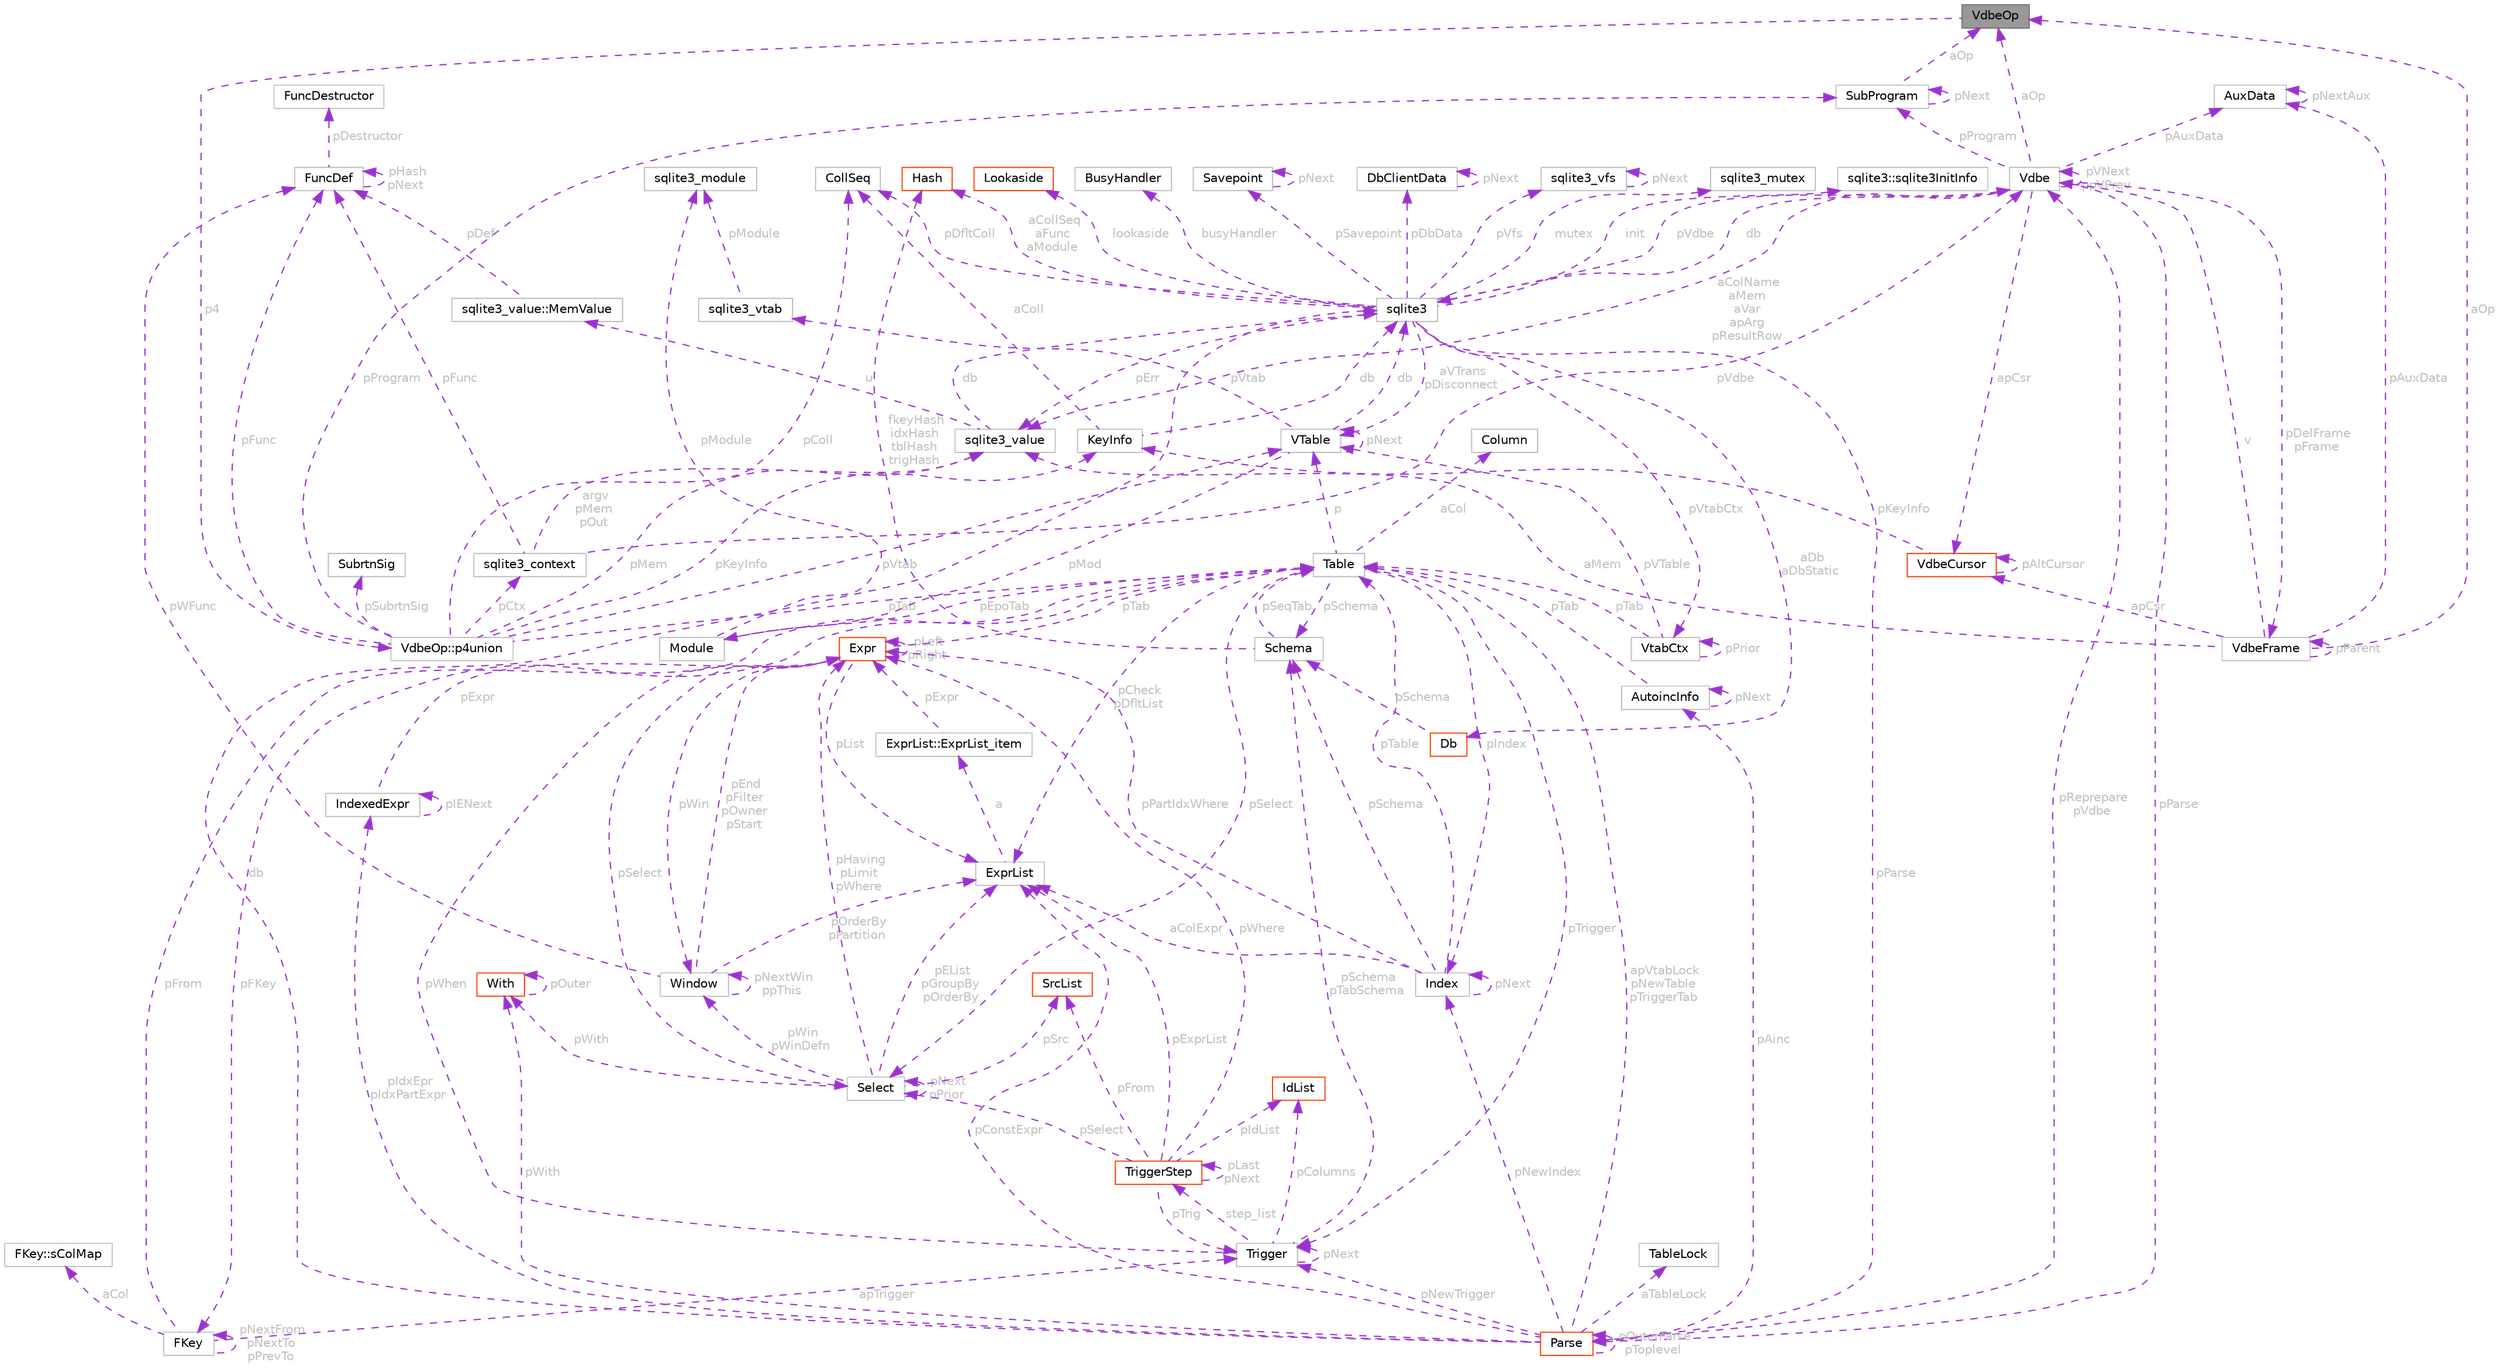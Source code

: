 digraph "VdbeOp"
{
 // LATEX_PDF_SIZE
  bgcolor="transparent";
  edge [fontname=Helvetica,fontsize=10,labelfontname=Helvetica,labelfontsize=10];
  node [fontname=Helvetica,fontsize=10,shape=box,height=0.2,width=0.4];
  Node1 [id="Node000001",label="VdbeOp",height=0.2,width=0.4,color="gray40", fillcolor="grey60", style="filled", fontcolor="black",tooltip=" "];
  Node2 -> Node1 [id="edge1_Node000001_Node000002",dir="back",color="darkorchid3",style="dashed",tooltip=" ",label=" p4",fontcolor="grey" ];
  Node2 [id="Node000002",label="VdbeOp::p4union",height=0.2,width=0.4,color="grey75", fillcolor="white", style="filled",URL="$unionVdbeOp_1_1p4union.html",tooltip=" "];
  Node3 -> Node2 [id="edge2_Node000002_Node000003",dir="back",color="darkorchid3",style="dashed",tooltip=" ",label=" pFunc",fontcolor="grey" ];
  Node3 [id="Node000003",label="FuncDef",height=0.2,width=0.4,color="grey75", fillcolor="white", style="filled",URL="$structFuncDef.html",tooltip=" "];
  Node3 -> Node3 [id="edge3_Node000003_Node000003",dir="back",color="darkorchid3",style="dashed",tooltip=" ",label=" pHash\npNext",fontcolor="grey" ];
  Node4 -> Node3 [id="edge4_Node000003_Node000004",dir="back",color="darkorchid3",style="dashed",tooltip=" ",label=" pDestructor",fontcolor="grey" ];
  Node4 [id="Node000004",label="FuncDestructor",height=0.2,width=0.4,color="grey75", fillcolor="white", style="filled",URL="$structFuncDestructor.html",tooltip=" "];
  Node5 -> Node2 [id="edge5_Node000002_Node000005",dir="back",color="darkorchid3",style="dashed",tooltip=" ",label=" pCtx",fontcolor="grey" ];
  Node5 [id="Node000005",label="sqlite3_context",height=0.2,width=0.4,color="grey75", fillcolor="white", style="filled",URL="$structsqlite3__context.html",tooltip=" "];
  Node6 -> Node5 [id="edge6_Node000005_Node000006",dir="back",color="darkorchid3",style="dashed",tooltip=" ",label=" argv\npMem\npOut",fontcolor="grey" ];
  Node6 [id="Node000006",label="sqlite3_value",height=0.2,width=0.4,color="grey75", fillcolor="white", style="filled",URL="$structsqlite3__value.html",tooltip=" "];
  Node7 -> Node6 [id="edge7_Node000006_Node000007",dir="back",color="darkorchid3",style="dashed",tooltip=" ",label=" u",fontcolor="grey" ];
  Node7 [id="Node000007",label="sqlite3_value::MemValue",height=0.2,width=0.4,color="grey75", fillcolor="white", style="filled",URL="$unionsqlite3__value_1_1MemValue.html",tooltip=" "];
  Node3 -> Node7 [id="edge8_Node000007_Node000003",dir="back",color="darkorchid3",style="dashed",tooltip=" ",label=" pDef",fontcolor="grey" ];
  Node8 -> Node6 [id="edge9_Node000006_Node000008",dir="back",color="darkorchid3",style="dashed",tooltip=" ",label=" db",fontcolor="grey" ];
  Node8 [id="Node000008",label="sqlite3",height=0.2,width=0.4,color="grey75", fillcolor="white", style="filled",URL="$structsqlite3.html",tooltip=" "];
  Node9 -> Node8 [id="edge10_Node000008_Node000009",dir="back",color="darkorchid3",style="dashed",tooltip=" ",label=" pVfs",fontcolor="grey" ];
  Node9 [id="Node000009",label="sqlite3_vfs",height=0.2,width=0.4,color="grey75", fillcolor="white", style="filled",URL="$structsqlite3__vfs.html",tooltip=" "];
  Node9 -> Node9 [id="edge11_Node000009_Node000009",dir="back",color="darkorchid3",style="dashed",tooltip=" ",label=" pNext",fontcolor="grey" ];
  Node10 -> Node8 [id="edge12_Node000008_Node000010",dir="back",color="darkorchid3",style="dashed",tooltip=" ",label=" pVdbe",fontcolor="grey" ];
  Node10 [id="Node000010",label="Vdbe",height=0.2,width=0.4,color="grey75", fillcolor="white", style="filled",URL="$structVdbe.html",tooltip=" "];
  Node8 -> Node10 [id="edge13_Node000010_Node000008",dir="back",color="darkorchid3",style="dashed",tooltip=" ",label=" db",fontcolor="grey" ];
  Node10 -> Node10 [id="edge14_Node000010_Node000010",dir="back",color="darkorchid3",style="dashed",tooltip=" ",label=" pVNext\nppVPrev",fontcolor="grey" ];
  Node11 -> Node10 [id="edge15_Node000010_Node000011",dir="back",color="darkorchid3",style="dashed",tooltip=" ",label=" pParse",fontcolor="grey" ];
  Node11 [id="Node000011",label="Parse",height=0.2,width=0.4,color="orangered", fillcolor="white", style="filled",URL="$structParse.html",tooltip=" "];
  Node8 -> Node11 [id="edge16_Node000011_Node000008",dir="back",color="darkorchid3",style="dashed",tooltip=" ",label=" db",fontcolor="grey" ];
  Node10 -> Node11 [id="edge17_Node000011_Node000010",dir="back",color="darkorchid3",style="dashed",tooltip=" ",label=" pReprepare\npVdbe",fontcolor="grey" ];
  Node12 -> Node11 [id="edge18_Node000011_Node000012",dir="back",color="darkorchid3",style="dashed",tooltip=" ",label=" pConstExpr",fontcolor="grey" ];
  Node12 [id="Node000012",label="ExprList",height=0.2,width=0.4,color="grey75", fillcolor="white", style="filled",URL="$structExprList.html",tooltip=" "];
  Node13 -> Node12 [id="edge19_Node000012_Node000013",dir="back",color="darkorchid3",style="dashed",tooltip=" ",label=" a",fontcolor="grey" ];
  Node13 [id="Node000013",label="ExprList::ExprList_item",height=0.2,width=0.4,color="grey75", fillcolor="white", style="filled",URL="$structExprList_1_1ExprList__item.html",tooltip=" "];
  Node14 -> Node13 [id="edge20_Node000013_Node000014",dir="back",color="darkorchid3",style="dashed",tooltip=" ",label=" pExpr",fontcolor="grey" ];
  Node14 [id="Node000014",label="Expr",height=0.2,width=0.4,color="orangered", fillcolor="white", style="filled",URL="$structExpr.html",tooltip=" "];
  Node14 -> Node14 [id="edge21_Node000014_Node000014",dir="back",color="darkorchid3",style="dashed",tooltip=" ",label=" pLeft\npRight",fontcolor="grey" ];
  Node12 -> Node14 [id="edge22_Node000014_Node000012",dir="back",color="darkorchid3",style="dashed",tooltip=" ",label=" pList",fontcolor="grey" ];
  Node15 -> Node14 [id="edge23_Node000014_Node000015",dir="back",color="darkorchid3",style="dashed",tooltip=" ",label=" pSelect",fontcolor="grey" ];
  Node15 [id="Node000015",label="Select",height=0.2,width=0.4,color="grey75", fillcolor="white", style="filled",URL="$structSelect.html",tooltip=" "];
  Node12 -> Node15 [id="edge24_Node000015_Node000012",dir="back",color="darkorchid3",style="dashed",tooltip=" ",label=" pEList\npGroupBy\npOrderBy",fontcolor="grey" ];
  Node16 -> Node15 [id="edge25_Node000015_Node000016",dir="back",color="darkorchid3",style="dashed",tooltip=" ",label=" pSrc",fontcolor="grey" ];
  Node16 [id="Node000016",label="SrcList",height=0.2,width=0.4,color="orangered", fillcolor="white", style="filled",URL="$structSrcList.html",tooltip=" "];
  Node14 -> Node15 [id="edge26_Node000015_Node000014",dir="back",color="darkorchid3",style="dashed",tooltip=" ",label=" pHaving\npLimit\npWhere",fontcolor="grey" ];
  Node15 -> Node15 [id="edge27_Node000015_Node000015",dir="back",color="darkorchid3",style="dashed",tooltip=" ",label=" pNext\npPrior",fontcolor="grey" ];
  Node38 -> Node15 [id="edge28_Node000015_Node000038",dir="back",color="darkorchid3",style="dashed",tooltip=" ",label=" pWith",fontcolor="grey" ];
  Node38 [id="Node000038",label="With",height=0.2,width=0.4,color="orangered", fillcolor="white", style="filled",URL="$structWith.html",tooltip=" "];
  Node38 -> Node38 [id="edge29_Node000038_Node000038",dir="back",color="darkorchid3",style="dashed",tooltip=" ",label=" pOuter",fontcolor="grey" ];
  Node40 -> Node15 [id="edge30_Node000015_Node000040",dir="back",color="darkorchid3",style="dashed",tooltip=" ",label=" pWin\npWinDefn",fontcolor="grey" ];
  Node40 [id="Node000040",label="Window",height=0.2,width=0.4,color="grey75", fillcolor="white", style="filled",URL="$structWindow.html",tooltip=" "];
  Node12 -> Node40 [id="edge31_Node000040_Node000012",dir="back",color="darkorchid3",style="dashed",tooltip=" ",label=" pOrderBy\npPartition",fontcolor="grey" ];
  Node14 -> Node40 [id="edge32_Node000040_Node000014",dir="back",color="darkorchid3",style="dashed",tooltip=" ",label=" pEnd\npFilter\npOwner\npStart",fontcolor="grey" ];
  Node40 -> Node40 [id="edge33_Node000040_Node000040",dir="back",color="darkorchid3",style="dashed",tooltip=" ",label=" pNextWin\nppThis",fontcolor="grey" ];
  Node3 -> Node40 [id="edge34_Node000040_Node000003",dir="back",color="darkorchid3",style="dashed",tooltip=" ",label=" pWFunc",fontcolor="grey" ];
  Node18 -> Node14 [id="edge35_Node000014_Node000018",dir="back",color="darkorchid3",style="dashed",tooltip=" ",label=" pTab",fontcolor="grey" ];
  Node18 [id="Node000018",label="Table",height=0.2,width=0.4,color="grey75", fillcolor="white", style="filled",URL="$structTable.html",tooltip=" "];
  Node19 -> Node18 [id="edge36_Node000018_Node000019",dir="back",color="darkorchid3",style="dashed",tooltip=" ",label=" aCol",fontcolor="grey" ];
  Node19 [id="Node000019",label="Column",height=0.2,width=0.4,color="grey75", fillcolor="white", style="filled",URL="$structColumn.html",tooltip=" "];
  Node20 -> Node18 [id="edge37_Node000018_Node000020",dir="back",color="darkorchid3",style="dashed",tooltip=" ",label=" pIndex",fontcolor="grey" ];
  Node20 [id="Node000020",label="Index",height=0.2,width=0.4,color="grey75", fillcolor="white", style="filled",URL="$structIndex.html",tooltip=" "];
  Node18 -> Node20 [id="edge38_Node000020_Node000018",dir="back",color="darkorchid3",style="dashed",tooltip=" ",label=" pTable",fontcolor="grey" ];
  Node20 -> Node20 [id="edge39_Node000020_Node000020",dir="back",color="darkorchid3",style="dashed",tooltip=" ",label=" pNext",fontcolor="grey" ];
  Node21 -> Node20 [id="edge40_Node000020_Node000021",dir="back",color="darkorchid3",style="dashed",tooltip=" ",label=" pSchema",fontcolor="grey" ];
  Node21 [id="Node000021",label="Schema",height=0.2,width=0.4,color="grey75", fillcolor="white", style="filled",URL="$structSchema.html",tooltip=" "];
  Node22 -> Node21 [id="edge41_Node000021_Node000022",dir="back",color="darkorchid3",style="dashed",tooltip=" ",label=" fkeyHash\nidxHash\ntblHash\ntrigHash",fontcolor="grey" ];
  Node22 [id="Node000022",label="Hash",height=0.2,width=0.4,color="orangered", fillcolor="white", style="filled",URL="$structHash.html",tooltip=" "];
  Node18 -> Node21 [id="edge42_Node000021_Node000018",dir="back",color="darkorchid3",style="dashed",tooltip=" ",label=" pSeqTab",fontcolor="grey" ];
  Node14 -> Node20 [id="edge43_Node000020_Node000014",dir="back",color="darkorchid3",style="dashed",tooltip=" ",label=" pPartIdxWhere",fontcolor="grey" ];
  Node12 -> Node20 [id="edge44_Node000020_Node000012",dir="back",color="darkorchid3",style="dashed",tooltip=" ",label=" aColExpr",fontcolor="grey" ];
  Node12 -> Node18 [id="edge45_Node000018_Node000012",dir="back",color="darkorchid3",style="dashed",tooltip=" ",label=" pCheck\npDfltList",fontcolor="grey" ];
  Node25 -> Node18 [id="edge46_Node000018_Node000025",dir="back",color="darkorchid3",style="dashed",tooltip=" ",label=" pFKey",fontcolor="grey" ];
  Node25 [id="Node000025",label="FKey",height=0.2,width=0.4,color="grey75", fillcolor="white", style="filled",URL="$structFKey.html",tooltip=" "];
  Node18 -> Node25 [id="edge47_Node000025_Node000018",dir="back",color="darkorchid3",style="dashed",tooltip=" ",label=" pFrom",fontcolor="grey" ];
  Node25 -> Node25 [id="edge48_Node000025_Node000025",dir="back",color="darkorchid3",style="dashed",tooltip=" ",label=" pNextFrom\npNextTo\npPrevTo",fontcolor="grey" ];
  Node26 -> Node25 [id="edge49_Node000025_Node000026",dir="back",color="darkorchid3",style="dashed",tooltip=" ",label=" apTrigger",fontcolor="grey" ];
  Node26 [id="Node000026",label="Trigger",height=0.2,width=0.4,color="grey75", fillcolor="white", style="filled",URL="$structTrigger.html",tooltip=" "];
  Node14 -> Node26 [id="edge50_Node000026_Node000014",dir="back",color="darkorchid3",style="dashed",tooltip=" ",label=" pWhen",fontcolor="grey" ];
  Node27 -> Node26 [id="edge51_Node000026_Node000027",dir="back",color="darkorchid3",style="dashed",tooltip=" ",label=" pColumns",fontcolor="grey" ];
  Node27 [id="Node000027",label="IdList",height=0.2,width=0.4,color="orangered", fillcolor="white", style="filled",URL="$structIdList.html",tooltip=" "];
  Node21 -> Node26 [id="edge52_Node000026_Node000021",dir="back",color="darkorchid3",style="dashed",tooltip=" ",label=" pSchema\npTabSchema",fontcolor="grey" ];
  Node29 -> Node26 [id="edge53_Node000026_Node000029",dir="back",color="darkorchid3",style="dashed",tooltip=" ",label=" step_list",fontcolor="grey" ];
  Node29 [id="Node000029",label="TriggerStep",height=0.2,width=0.4,color="orangered", fillcolor="white", style="filled",URL="$structTriggerStep.html",tooltip=" "];
  Node26 -> Node29 [id="edge54_Node000029_Node000026",dir="back",color="darkorchid3",style="dashed",tooltip=" ",label=" pTrig",fontcolor="grey" ];
  Node15 -> Node29 [id="edge55_Node000029_Node000015",dir="back",color="darkorchid3",style="dashed",tooltip=" ",label=" pSelect",fontcolor="grey" ];
  Node16 -> Node29 [id="edge56_Node000029_Node000016",dir="back",color="darkorchid3",style="dashed",tooltip=" ",label=" pFrom",fontcolor="grey" ];
  Node14 -> Node29 [id="edge57_Node000029_Node000014",dir="back",color="darkorchid3",style="dashed",tooltip=" ",label=" pWhere",fontcolor="grey" ];
  Node12 -> Node29 [id="edge58_Node000029_Node000012",dir="back",color="darkorchid3",style="dashed",tooltip=" ",label=" pExprList",fontcolor="grey" ];
  Node27 -> Node29 [id="edge59_Node000029_Node000027",dir="back",color="darkorchid3",style="dashed",tooltip=" ",label=" pIdList",fontcolor="grey" ];
  Node29 -> Node29 [id="edge60_Node000029_Node000029",dir="back",color="darkorchid3",style="dashed",tooltip=" ",label=" pLast\npNext",fontcolor="grey" ];
  Node26 -> Node26 [id="edge61_Node000026_Node000026",dir="back",color="darkorchid3",style="dashed",tooltip=" ",label=" pNext",fontcolor="grey" ];
  Node31 -> Node25 [id="edge62_Node000025_Node000031",dir="back",color="darkorchid3",style="dashed",tooltip=" ",label=" aCol",fontcolor="grey" ];
  Node31 [id="Node000031",label="FKey::sColMap",height=0.2,width=0.4,color="grey75", fillcolor="white", style="filled",URL="$structFKey_1_1sColMap.html",tooltip=" "];
  Node15 -> Node18 [id="edge63_Node000018_Node000015",dir="back",color="darkorchid3",style="dashed",tooltip=" ",label=" pSelect",fontcolor="grey" ];
  Node32 -> Node18 [id="edge64_Node000018_Node000032",dir="back",color="darkorchid3",style="dashed",tooltip=" ",label=" p",fontcolor="grey" ];
  Node32 [id="Node000032",label="VTable",height=0.2,width=0.4,color="grey75", fillcolor="white", style="filled",URL="$structVTable.html",tooltip=" "];
  Node8 -> Node32 [id="edge65_Node000032_Node000008",dir="back",color="darkorchid3",style="dashed",tooltip=" ",label=" db",fontcolor="grey" ];
  Node33 -> Node32 [id="edge66_Node000032_Node000033",dir="back",color="darkorchid3",style="dashed",tooltip=" ",label=" pMod",fontcolor="grey" ];
  Node33 [id="Node000033",label="Module",height=0.2,width=0.4,color="grey75", fillcolor="white", style="filled",URL="$structModule.html",tooltip=" "];
  Node34 -> Node33 [id="edge67_Node000033_Node000034",dir="back",color="darkorchid3",style="dashed",tooltip=" ",label=" pModule",fontcolor="grey" ];
  Node34 [id="Node000034",label="sqlite3_module",height=0.2,width=0.4,color="grey75", fillcolor="white", style="filled",URL="$structsqlite3__module.html",tooltip=" "];
  Node18 -> Node33 [id="edge68_Node000033_Node000018",dir="back",color="darkorchid3",style="dashed",tooltip=" ",label=" pEpoTab",fontcolor="grey" ];
  Node35 -> Node32 [id="edge69_Node000032_Node000035",dir="back",color="darkorchid3",style="dashed",tooltip=" ",label=" pVtab",fontcolor="grey" ];
  Node35 [id="Node000035",label="sqlite3_vtab",height=0.2,width=0.4,color="grey75", fillcolor="white", style="filled",URL="$structsqlite3__vtab.html",tooltip=" "];
  Node34 -> Node35 [id="edge70_Node000035_Node000034",dir="back",color="darkorchid3",style="dashed",tooltip=" ",label=" pModule",fontcolor="grey" ];
  Node32 -> Node32 [id="edge71_Node000032_Node000032",dir="back",color="darkorchid3",style="dashed",tooltip=" ",label=" pNext",fontcolor="grey" ];
  Node26 -> Node18 [id="edge72_Node000018_Node000026",dir="back",color="darkorchid3",style="dashed",tooltip=" ",label=" pTrigger",fontcolor="grey" ];
  Node21 -> Node18 [id="edge73_Node000018_Node000021",dir="back",color="darkorchid3",style="dashed",tooltip=" ",label=" pSchema",fontcolor="grey" ];
  Node40 -> Node14 [id="edge74_Node000014_Node000040",dir="back",color="darkorchid3",style="dashed",tooltip=" ",label=" pWin",fontcolor="grey" ];
  Node44 -> Node11 [id="edge75_Node000011_Node000044",dir="back",color="darkorchid3",style="dashed",tooltip=" ",label=" pIdxEpr\npIdxPartExpr",fontcolor="grey" ];
  Node44 [id="Node000044",label="IndexedExpr",height=0.2,width=0.4,color="grey75", fillcolor="white", style="filled",URL="$structIndexedExpr.html",tooltip=" "];
  Node14 -> Node44 [id="edge76_Node000044_Node000014",dir="back",color="darkorchid3",style="dashed",tooltip=" ",label=" pExpr",fontcolor="grey" ];
  Node44 -> Node44 [id="edge77_Node000044_Node000044",dir="back",color="darkorchid3",style="dashed",tooltip=" ",label=" pIENext",fontcolor="grey" ];
  Node45 -> Node11 [id="edge78_Node000011_Node000045",dir="back",color="darkorchid3",style="dashed",tooltip=" ",label=" aTableLock",fontcolor="grey" ];
  Node45 [id="Node000045",label="TableLock",height=0.2,width=0.4,color="grey75", fillcolor="white", style="filled",URL="$structTableLock.html",tooltip=" "];
  Node46 -> Node11 [id="edge79_Node000011_Node000046",dir="back",color="darkorchid3",style="dashed",tooltip=" ",label=" pAinc",fontcolor="grey" ];
  Node46 [id="Node000046",label="AutoincInfo",height=0.2,width=0.4,color="grey75", fillcolor="white", style="filled",URL="$structAutoincInfo.html",tooltip=" "];
  Node46 -> Node46 [id="edge80_Node000046_Node000046",dir="back",color="darkorchid3",style="dashed",tooltip=" ",label=" pNext",fontcolor="grey" ];
  Node18 -> Node46 [id="edge81_Node000046_Node000018",dir="back",color="darkorchid3",style="dashed",tooltip=" ",label=" pTab",fontcolor="grey" ];
  Node11 -> Node11 [id="edge82_Node000011_Node000011",dir="back",color="darkorchid3",style="dashed",tooltip=" ",label=" pOuterParse\npToplevel",fontcolor="grey" ];
  Node18 -> Node11 [id="edge83_Node000011_Node000018",dir="back",color="darkorchid3",style="dashed",tooltip=" ",label=" apVtabLock\npNewTable\npTriggerTab",fontcolor="grey" ];
  Node20 -> Node11 [id="edge84_Node000011_Node000020",dir="back",color="darkorchid3",style="dashed",tooltip=" ",label=" pNewIndex",fontcolor="grey" ];
  Node26 -> Node11 [id="edge85_Node000011_Node000026",dir="back",color="darkorchid3",style="dashed",tooltip=" ",label=" pNewTrigger",fontcolor="grey" ];
  Node38 -> Node11 [id="edge86_Node000011_Node000038",dir="back",color="darkorchid3",style="dashed",tooltip=" ",label=" pWith",fontcolor="grey" ];
  Node6 -> Node10 [id="edge87_Node000010_Node000006",dir="back",color="darkorchid3",style="dashed",tooltip=" ",label=" aColName\naMem\naVar\napArg\npResultRow",fontcolor="grey" ];
  Node53 -> Node10 [id="edge88_Node000010_Node000053",dir="back",color="darkorchid3",style="dashed",tooltip=" ",label=" apCsr",fontcolor="grey" ];
  Node53 [id="Node000053",label="VdbeCursor",height=0.2,width=0.4,color="orangered", fillcolor="white", style="filled",URL="$structVdbeCursor.html",tooltip=" "];
  Node53 -> Node53 [id="edge89_Node000053_Node000053",dir="back",color="darkorchid3",style="dashed",tooltip=" ",label=" pAltCursor",fontcolor="grey" ];
  Node69 -> Node53 [id="edge90_Node000053_Node000069",dir="back",color="darkorchid3",style="dashed",tooltip=" ",label=" pKeyInfo",fontcolor="grey" ];
  Node69 [id="Node000069",label="KeyInfo",height=0.2,width=0.4,color="grey75", fillcolor="white", style="filled",URL="$structKeyInfo.html",tooltip=" "];
  Node8 -> Node69 [id="edge91_Node000069_Node000008",dir="back",color="darkorchid3",style="dashed",tooltip=" ",label=" db",fontcolor="grey" ];
  Node70 -> Node69 [id="edge92_Node000069_Node000070",dir="back",color="darkorchid3",style="dashed",tooltip=" ",label=" aColl",fontcolor="grey" ];
  Node70 [id="Node000070",label="CollSeq",height=0.2,width=0.4,color="grey75", fillcolor="white", style="filled",URL="$structCollSeq.html",tooltip=" "];
  Node1 -> Node10 [id="edge93_Node000010_Node000001",dir="back",color="darkorchid3",style="dashed",tooltip=" ",label=" aOp",fontcolor="grey" ];
  Node86 -> Node10 [id="edge94_Node000010_Node000086",dir="back",color="darkorchid3",style="dashed",tooltip=" ",label=" pDelFrame\npFrame",fontcolor="grey" ];
  Node86 [id="Node000086",label="VdbeFrame",height=0.2,width=0.4,color="grey75", fillcolor="white", style="filled",URL="$structVdbeFrame.html",tooltip=" "];
  Node10 -> Node86 [id="edge95_Node000086_Node000010",dir="back",color="darkorchid3",style="dashed",tooltip=" ",label=" v",fontcolor="grey" ];
  Node86 -> Node86 [id="edge96_Node000086_Node000086",dir="back",color="darkorchid3",style="dashed",tooltip=" ",label=" pParent",fontcolor="grey" ];
  Node1 -> Node86 [id="edge97_Node000086_Node000001",dir="back",color="darkorchid3",style="dashed",tooltip=" ",label=" aOp",fontcolor="grey" ];
  Node6 -> Node86 [id="edge98_Node000086_Node000006",dir="back",color="darkorchid3",style="dashed",tooltip=" ",label=" aMem",fontcolor="grey" ];
  Node53 -> Node86 [id="edge99_Node000086_Node000053",dir="back",color="darkorchid3",style="dashed",tooltip=" ",label=" apCsr",fontcolor="grey" ];
  Node87 -> Node86 [id="edge100_Node000086_Node000087",dir="back",color="darkorchid3",style="dashed",tooltip=" ",label=" pAuxData",fontcolor="grey" ];
  Node87 [id="Node000087",label="AuxData",height=0.2,width=0.4,color="grey75", fillcolor="white", style="filled",URL="$structAuxData.html",tooltip=" "];
  Node87 -> Node87 [id="edge101_Node000087_Node000087",dir="back",color="darkorchid3",style="dashed",tooltip=" ",label=" pNextAux",fontcolor="grey" ];
  Node48 -> Node10 [id="edge102_Node000010_Node000048",dir="back",color="darkorchid3",style="dashed",tooltip=" ",label=" pProgram",fontcolor="grey" ];
  Node48 [id="Node000048",label="SubProgram",height=0.2,width=0.4,color="grey75", fillcolor="white", style="filled",URL="$structSubProgram.html",tooltip=" "];
  Node1 -> Node48 [id="edge103_Node000048_Node000001",dir="back",color="darkorchid3",style="dashed",tooltip=" ",label=" aOp",fontcolor="grey" ];
  Node48 -> Node48 [id="edge104_Node000048_Node000048",dir="back",color="darkorchid3",style="dashed",tooltip=" ",label=" pNext",fontcolor="grey" ];
  Node87 -> Node10 [id="edge105_Node000010_Node000087",dir="back",color="darkorchid3",style="dashed",tooltip=" ",label=" pAuxData",fontcolor="grey" ];
  Node70 -> Node8 [id="edge106_Node000008_Node000070",dir="back",color="darkorchid3",style="dashed",tooltip=" ",label=" pDfltColl",fontcolor="grey" ];
  Node72 -> Node8 [id="edge107_Node000008_Node000072",dir="back",color="darkorchid3",style="dashed",tooltip=" ",label=" mutex",fontcolor="grey" ];
  Node72 [id="Node000072",label="sqlite3_mutex",height=0.2,width=0.4,color="grey75", fillcolor="white", style="filled",URL="$structsqlite3__mutex.html",tooltip=" "];
  Node88 -> Node8 [id="edge108_Node000008_Node000088",dir="back",color="darkorchid3",style="dashed",tooltip=" ",label=" aDb\naDbStatic",fontcolor="grey" ];
  Node88 [id="Node000088",label="Db",height=0.2,width=0.4,color="orangered", fillcolor="white", style="filled",URL="$structDb.html",tooltip=" "];
  Node21 -> Node88 [id="edge109_Node000088_Node000021",dir="back",color="darkorchid3",style="dashed",tooltip=" ",label=" pSchema",fontcolor="grey" ];
  Node89 -> Node8 [id="edge110_Node000008_Node000089",dir="back",color="darkorchid3",style="dashed",tooltip=" ",label=" init",fontcolor="grey" ];
  Node89 [id="Node000089",label="sqlite3::sqlite3InitInfo",height=0.2,width=0.4,color="grey75", fillcolor="white", style="filled",URL="$structsqlite3_1_1sqlite3InitInfo.html",tooltip=" "];
  Node11 -> Node8 [id="edge111_Node000008_Node000011",dir="back",color="darkorchid3",style="dashed",tooltip=" ",label=" pParse",fontcolor="grey" ];
  Node6 -> Node8 [id="edge112_Node000008_Node000006",dir="back",color="darkorchid3",style="dashed",tooltip=" ",label=" pErr",fontcolor="grey" ];
  Node90 -> Node8 [id="edge113_Node000008_Node000090",dir="back",color="darkorchid3",style="dashed",tooltip=" ",label=" lookaside",fontcolor="grey" ];
  Node90 [id="Node000090",label="Lookaside",height=0.2,width=0.4,color="orangered", fillcolor="white", style="filled",URL="$structLookaside.html",tooltip=" "];
  Node22 -> Node8 [id="edge114_Node000008_Node000022",dir="back",color="darkorchid3",style="dashed",tooltip=" ",label=" aCollSeq\naFunc\naModule",fontcolor="grey" ];
  Node92 -> Node8 [id="edge115_Node000008_Node000092",dir="back",color="darkorchid3",style="dashed",tooltip=" ",label=" pVtabCtx",fontcolor="grey" ];
  Node92 [id="Node000092",label="VtabCtx",height=0.2,width=0.4,color="grey75", fillcolor="white", style="filled",URL="$structVtabCtx.html",tooltip=" "];
  Node32 -> Node92 [id="edge116_Node000092_Node000032",dir="back",color="darkorchid3",style="dashed",tooltip=" ",label=" pVTable",fontcolor="grey" ];
  Node18 -> Node92 [id="edge117_Node000092_Node000018",dir="back",color="darkorchid3",style="dashed",tooltip=" ",label=" pTab",fontcolor="grey" ];
  Node92 -> Node92 [id="edge118_Node000092_Node000092",dir="back",color="darkorchid3",style="dashed",tooltip=" ",label=" pPrior",fontcolor="grey" ];
  Node32 -> Node8 [id="edge119_Node000008_Node000032",dir="back",color="darkorchid3",style="dashed",tooltip=" ",label=" aVTrans\npDisconnect",fontcolor="grey" ];
  Node93 -> Node8 [id="edge120_Node000008_Node000093",dir="back",color="darkorchid3",style="dashed",tooltip=" ",label=" busyHandler",fontcolor="grey" ];
  Node93 [id="Node000093",label="BusyHandler",height=0.2,width=0.4,color="grey75", fillcolor="white", style="filled",URL="$structBusyHandler.html",tooltip=" "];
  Node94 -> Node8 [id="edge121_Node000008_Node000094",dir="back",color="darkorchid3",style="dashed",tooltip=" ",label=" pSavepoint",fontcolor="grey" ];
  Node94 [id="Node000094",label="Savepoint",height=0.2,width=0.4,color="grey75", fillcolor="white", style="filled",URL="$structSavepoint.html",tooltip=" "];
  Node94 -> Node94 [id="edge122_Node000094_Node000094",dir="back",color="darkorchid3",style="dashed",tooltip=" ",label=" pNext",fontcolor="grey" ];
  Node95 -> Node8 [id="edge123_Node000008_Node000095",dir="back",color="darkorchid3",style="dashed",tooltip=" ",label=" pDbData",fontcolor="grey" ];
  Node95 [id="Node000095",label="DbClientData",height=0.2,width=0.4,color="grey75", fillcolor="white", style="filled",URL="$structDbClientData.html",tooltip=" "];
  Node95 -> Node95 [id="edge124_Node000095_Node000095",dir="back",color="darkorchid3",style="dashed",tooltip=" ",label=" pNext",fontcolor="grey" ];
  Node3 -> Node5 [id="edge125_Node000005_Node000003",dir="back",color="darkorchid3",style="dashed",tooltip=" ",label=" pFunc",fontcolor="grey" ];
  Node10 -> Node5 [id="edge126_Node000005_Node000010",dir="back",color="darkorchid3",style="dashed",tooltip=" ",label=" pVdbe",fontcolor="grey" ];
  Node70 -> Node2 [id="edge127_Node000002_Node000070",dir="back",color="darkorchid3",style="dashed",tooltip=" ",label=" pColl",fontcolor="grey" ];
  Node6 -> Node2 [id="edge128_Node000002_Node000006",dir="back",color="darkorchid3",style="dashed",tooltip=" ",label=" pMem",fontcolor="grey" ];
  Node32 -> Node2 [id="edge129_Node000002_Node000032",dir="back",color="darkorchid3",style="dashed",tooltip=" ",label=" pVtab",fontcolor="grey" ];
  Node69 -> Node2 [id="edge130_Node000002_Node000069",dir="back",color="darkorchid3",style="dashed",tooltip=" ",label=" pKeyInfo",fontcolor="grey" ];
  Node48 -> Node2 [id="edge131_Node000002_Node000048",dir="back",color="darkorchid3",style="dashed",tooltip=" ",label=" pProgram",fontcolor="grey" ];
  Node18 -> Node2 [id="edge132_Node000002_Node000018",dir="back",color="darkorchid3",style="dashed",tooltip=" ",label=" pTab",fontcolor="grey" ];
  Node96 -> Node2 [id="edge133_Node000002_Node000096",dir="back",color="darkorchid3",style="dashed",tooltip=" ",label=" pSubrtnSig",fontcolor="grey" ];
  Node96 [id="Node000096",label="SubrtnSig",height=0.2,width=0.4,color="grey75", fillcolor="white", style="filled",URL="$structSubrtnSig.html",tooltip=" "];
}
